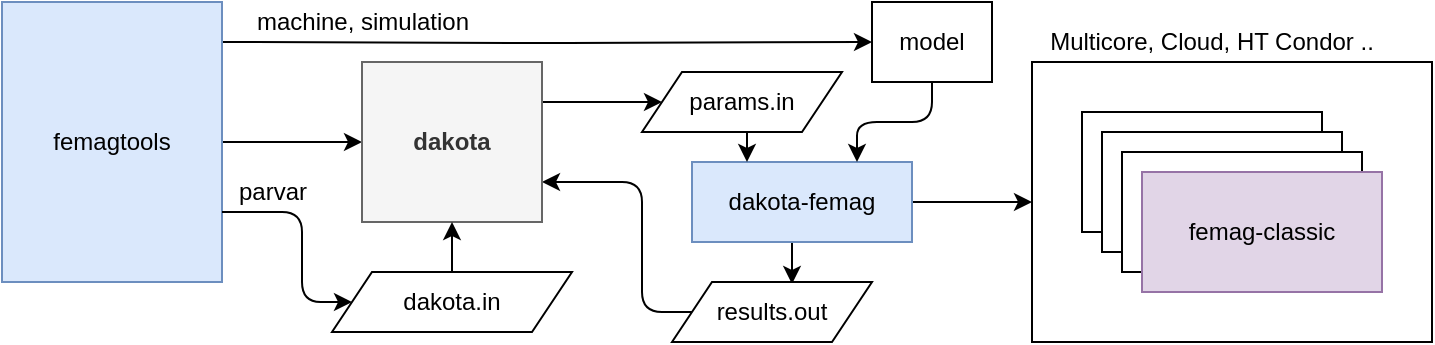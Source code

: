 <mxfile version="15.5.9" type="device"><diagram id="YR9zm7TSR5FadFkxDq33" name="Page-1"><mxGraphModel dx="823" dy="635" grid="1" gridSize="10" guides="1" tooltips="1" connect="1" arrows="1" fold="1" page="1" pageScale="1" pageWidth="850" pageHeight="1100" math="0" shadow="0"><root><mxCell id="0"/><mxCell id="1" parent="0"/><mxCell id="BednrcdyfkvfcMuvRV8o-16" value="" style="rounded=0;whiteSpace=wrap;html=1;" parent="1" vertex="1"><mxGeometry x="615" y="60" width="200" height="140" as="geometry"/></mxCell><mxCell id="ZAhcPQcJVznNQ2Gf3yvc-8" style="edgeStyle=orthogonalEdgeStyle;rounded=0;orthogonalLoop=1;jettySize=auto;html=1;exitX=1;exitY=0.5;exitDx=0;exitDy=0;entryX=0;entryY=0.5;entryDx=0;entryDy=0;" edge="1" parent="1" source="BednrcdyfkvfcMuvRV8o-1" target="BednrcdyfkvfcMuvRV8o-14"><mxGeometry relative="1" as="geometry"/></mxCell><mxCell id="ZAhcPQcJVznNQ2Gf3yvc-13" style="edgeStyle=orthogonalEdgeStyle;rounded=1;orthogonalLoop=1;jettySize=auto;html=1;entryX=0;entryY=0.5;entryDx=0;entryDy=0;" edge="1" parent="1" target="ZAhcPQcJVznNQ2Gf3yvc-10"><mxGeometry relative="1" as="geometry"><mxPoint x="210" y="50" as="sourcePoint"/><mxPoint x="530" y="40" as="targetPoint"/></mxGeometry></mxCell><mxCell id="BednrcdyfkvfcMuvRV8o-1" value="femagtools" style="rounded=0;whiteSpace=wrap;html=1;fillColor=#dae8fc;strokeColor=#6c8ebf;" parent="1" vertex="1"><mxGeometry x="100" y="30" width="110" height="140" as="geometry"/></mxCell><mxCell id="BednrcdyfkvfcMuvRV8o-27" style="edgeStyle=orthogonalEdgeStyle;rounded=0;orthogonalLoop=1;jettySize=auto;html=1;exitX=1;exitY=0.5;exitDx=0;exitDy=0;entryX=0;entryY=0.5;entryDx=0;entryDy=0;" parent="1" source="BednrcdyfkvfcMuvRV8o-4" target="BednrcdyfkvfcMuvRV8o-16" edge="1"><mxGeometry relative="1" as="geometry"/></mxCell><mxCell id="ZAhcPQcJVznNQ2Gf3yvc-6" style="edgeStyle=orthogonalEdgeStyle;rounded=0;orthogonalLoop=1;jettySize=auto;html=1;exitX=0.5;exitY=1;exitDx=0;exitDy=0;entryX=0.6;entryY=0.033;entryDx=0;entryDy=0;entryPerimeter=0;" edge="1" parent="1" source="BednrcdyfkvfcMuvRV8o-4" target="BednrcdyfkvfcMuvRV8o-13"><mxGeometry relative="1" as="geometry"/></mxCell><mxCell id="BednrcdyfkvfcMuvRV8o-4" value="dakota-femag" style="rounded=0;whiteSpace=wrap;html=1;fillColor=#dae8fc;strokeColor=#6c8ebf;" parent="1" vertex="1"><mxGeometry x="445" y="110" width="110" height="40" as="geometry"/></mxCell><mxCell id="ZAhcPQcJVznNQ2Gf3yvc-5" style="edgeStyle=orthogonalEdgeStyle;rounded=0;orthogonalLoop=1;jettySize=auto;html=1;exitX=0.5;exitY=1;exitDx=0;exitDy=0;entryX=0.25;entryY=0;entryDx=0;entryDy=0;" edge="1" parent="1" source="BednrcdyfkvfcMuvRV8o-6" target="BednrcdyfkvfcMuvRV8o-4"><mxGeometry relative="1" as="geometry"/></mxCell><mxCell id="BednrcdyfkvfcMuvRV8o-6" value="params.in" style="shape=parallelogram;perimeter=parallelogramPerimeter;whiteSpace=wrap;html=1;fixedSize=1;" parent="1" vertex="1"><mxGeometry x="420" y="65" width="100" height="30" as="geometry"/></mxCell><mxCell id="BednrcdyfkvfcMuvRV8o-9" value="" style="rounded=0;whiteSpace=wrap;html=1;" parent="1" vertex="1"><mxGeometry x="640" y="85" width="120" height="60" as="geometry"/></mxCell><mxCell id="BednrcdyfkvfcMuvRV8o-10" value="" style="rounded=0;whiteSpace=wrap;html=1;" parent="1" vertex="1"><mxGeometry x="650" y="95" width="120" height="60" as="geometry"/></mxCell><mxCell id="BednrcdyfkvfcMuvRV8o-11" value="" style="rounded=0;whiteSpace=wrap;html=1;" parent="1" vertex="1"><mxGeometry x="660" y="105" width="120" height="60" as="geometry"/></mxCell><mxCell id="BednrcdyfkvfcMuvRV8o-12" value="femag-classic" style="rounded=0;whiteSpace=wrap;html=1;fillColor=#e1d5e7;strokeColor=#9673a6;" parent="1" vertex="1"><mxGeometry x="670" y="115" width="120" height="60" as="geometry"/></mxCell><mxCell id="BednrcdyfkvfcMuvRV8o-21" style="edgeStyle=orthogonalEdgeStyle;rounded=1;orthogonalLoop=1;jettySize=auto;html=1;entryX=1;entryY=0.75;entryDx=0;entryDy=0;exitX=0;exitY=0.5;exitDx=0;exitDy=0;" parent="1" source="BednrcdyfkvfcMuvRV8o-13" edge="1" target="BednrcdyfkvfcMuvRV8o-14"><mxGeometry relative="1" as="geometry"><Array as="points"><mxPoint x="420" y="185"/><mxPoint x="420" y="120"/></Array><mxPoint x="394" y="140" as="targetPoint"/></mxGeometry></mxCell><mxCell id="BednrcdyfkvfcMuvRV8o-13" value="results.out" style="shape=parallelogram;perimeter=parallelogramPerimeter;whiteSpace=wrap;html=1;fixedSize=1;" parent="1" vertex="1"><mxGeometry x="435" y="170" width="100" height="30" as="geometry"/></mxCell><mxCell id="ZAhcPQcJVznNQ2Gf3yvc-16" style="edgeStyle=orthogonalEdgeStyle;rounded=1;orthogonalLoop=1;jettySize=auto;html=1;exitX=1;exitY=0.25;exitDx=0;exitDy=0;" edge="1" parent="1" source="BednrcdyfkvfcMuvRV8o-14" target="BednrcdyfkvfcMuvRV8o-6"><mxGeometry relative="1" as="geometry"/></mxCell><mxCell id="BednrcdyfkvfcMuvRV8o-14" value="&lt;b&gt;dakota&lt;/b&gt;" style="rounded=0;whiteSpace=wrap;html=1;fillColor=#f5f5f5;strokeColor=#666666;fontColor=#333333;" parent="1" vertex="1"><mxGeometry x="280" y="60" width="90" height="80" as="geometry"/></mxCell><mxCell id="BednrcdyfkvfcMuvRV8o-17" value="Multicore, Cloud, HT Condor .." style="text;html=1;strokeColor=none;fillColor=none;align=center;verticalAlign=middle;whiteSpace=wrap;rounded=0;" parent="1" vertex="1"><mxGeometry x="595" y="40" width="220" height="20" as="geometry"/></mxCell><mxCell id="KNCHu6zHZBUZItbIsvoG-1" value="dakota.in" style="shape=parallelogram;perimeter=parallelogramPerimeter;whiteSpace=wrap;html=1;fixedSize=1;" parent="1" vertex="1"><mxGeometry x="265" y="165" width="120" height="30" as="geometry"/></mxCell><mxCell id="KNCHu6zHZBUZItbIsvoG-4" value="" style="endArrow=classic;html=1;startSize=6;endSize=6;sourcePerimeterSpacing=8;targetPerimeterSpacing=8;exitX=1;exitY=0.75;exitDx=0;exitDy=0;entryX=0;entryY=0.5;entryDx=0;entryDy=0;" parent="1" source="BednrcdyfkvfcMuvRV8o-1" target="KNCHu6zHZBUZItbIsvoG-1" edge="1"><mxGeometry width="50" height="50" relative="1" as="geometry"><mxPoint x="400" y="300" as="sourcePoint"/><mxPoint x="450" y="250" as="targetPoint"/><Array as="points"><mxPoint x="250" y="135"/><mxPoint x="250" y="180"/></Array></mxGeometry></mxCell><mxCell id="KNCHu6zHZBUZItbIsvoG-7" value="" style="endArrow=classic;html=1;startSize=6;endSize=6;sourcePerimeterSpacing=8;targetPerimeterSpacing=8;entryX=0.5;entryY=1;entryDx=0;entryDy=0;exitX=0.5;exitY=0;exitDx=0;exitDy=0;" parent="1" source="KNCHu6zHZBUZItbIsvoG-1" target="BednrcdyfkvfcMuvRV8o-14" edge="1"><mxGeometry width="50" height="50" relative="1" as="geometry"><mxPoint x="400" y="300" as="sourcePoint"/><mxPoint x="450" y="250" as="targetPoint"/></mxGeometry></mxCell><mxCell id="ZAhcPQcJVznNQ2Gf3yvc-12" style="edgeStyle=orthogonalEdgeStyle;rounded=1;orthogonalLoop=1;jettySize=auto;html=1;entryX=0.75;entryY=0;entryDx=0;entryDy=0;" edge="1" parent="1" source="ZAhcPQcJVznNQ2Gf3yvc-10" target="BednrcdyfkvfcMuvRV8o-4"><mxGeometry relative="1" as="geometry"/></mxCell><mxCell id="ZAhcPQcJVznNQ2Gf3yvc-10" value="model" style="rounded=0;whiteSpace=wrap;html=1;" vertex="1" parent="1"><mxGeometry x="535" y="30" width="60" height="40" as="geometry"/></mxCell><mxCell id="ZAhcPQcJVznNQ2Gf3yvc-18" value="machine, simulation" style="text;html=1;align=center;verticalAlign=middle;resizable=0;points=[];autosize=1;strokeColor=none;fillColor=none;" vertex="1" parent="1"><mxGeometry x="210" y="30" width="140" height="20" as="geometry"/></mxCell><mxCell id="ZAhcPQcJVznNQ2Gf3yvc-19" value="parvar" style="text;html=1;align=center;verticalAlign=middle;resizable=0;points=[];autosize=1;strokeColor=none;fillColor=none;" vertex="1" parent="1"><mxGeometry x="205" y="115" width="60" height="20" as="geometry"/></mxCell></root></mxGraphModel></diagram></mxfile>